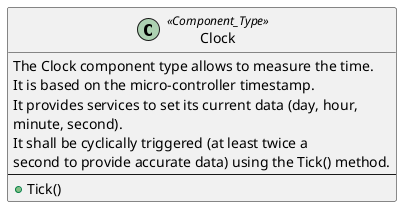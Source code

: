 @startuml

class Clock <<Component_Type>>
{
  The Clock component type allows to measure the time.
  It is based on the micro-controller timestamp.
  It provides services to set its current data (day, hour,
  minute, second).
  It shall be cyclically triggered (at least twice a
  second to provide accurate data) using the Tick() method.
  --
  + Tick()
}

@enduml